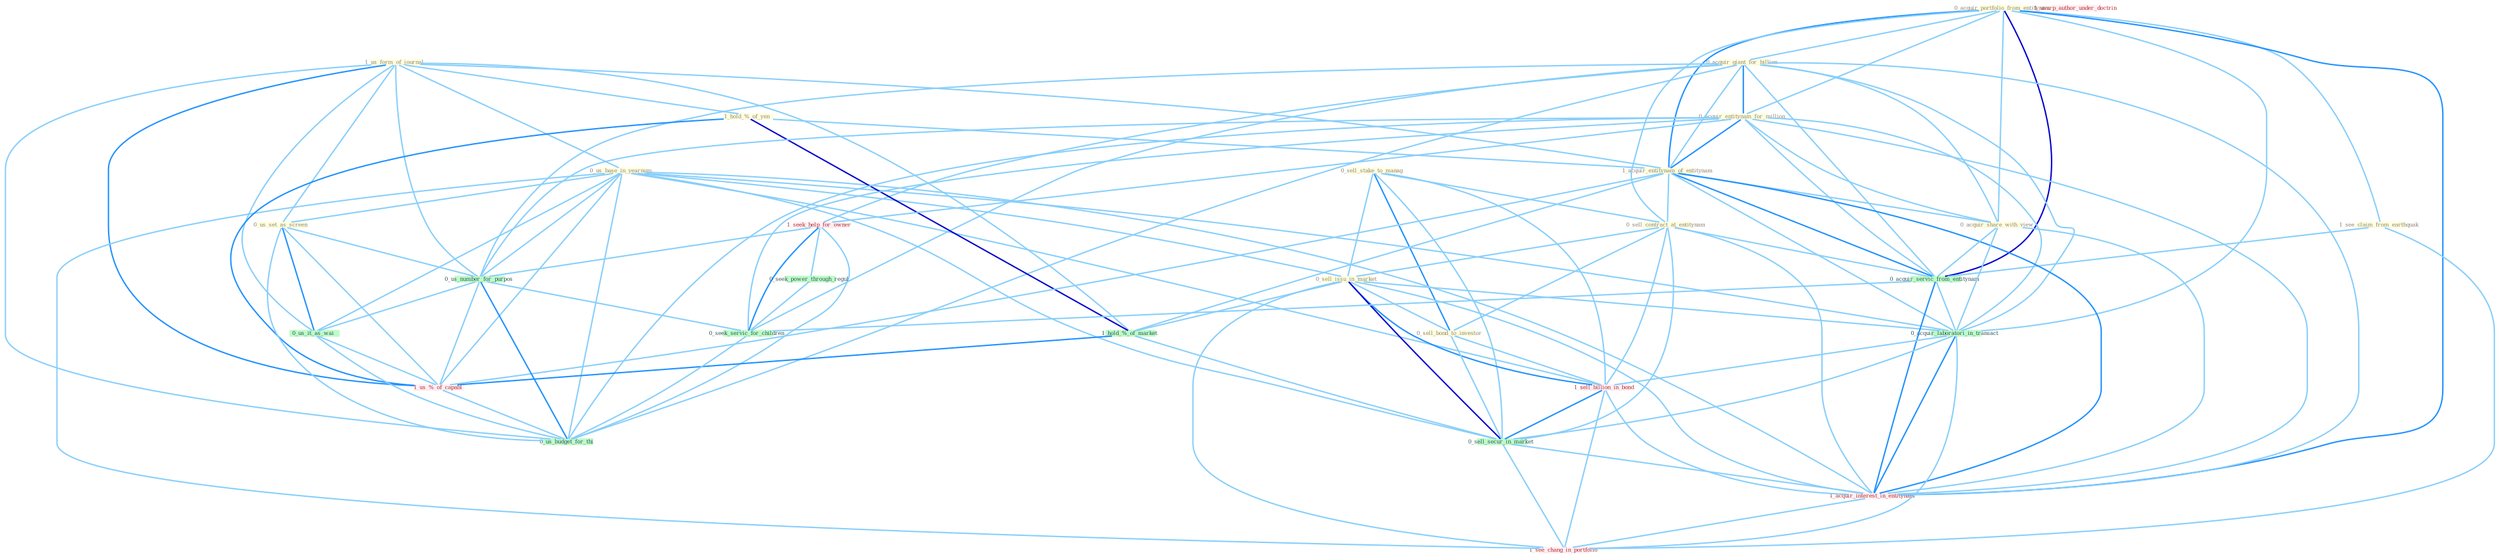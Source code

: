 Graph G{ 
    node
    [shape=polygon,style=filled,width=.5,height=.06,color="#BDFCC9",fixedsize=true,fontsize=4,
    fontcolor="#2f4f4f"];
    {node
    [color="#ffffe0", fontcolor="#8b7d6b"] "1_us_form_of_journal " "0_sell_stake_to_manag " "0_acquir_portfolio_from_entitynam " "0_acquir_giant_for_billion " "0_us_base_in_yearnum " "1_hold_%_of_yen " "0_us_set_as_screen " "0_acquir_entitynam_for_million " "1_see_claim_from_earthquak " "1_acquir_entitynam_of_entitynam " "0_sell_contract_at_entitynam " "0_sell_issu_in_market " "0_acquir_share_with_view " "0_sell_bond_to_investor "}
{node [color="#fff0f5", fontcolor="#b22222"] "1_seek_help_for_owner " "1_sell_billion_in_bond " "1_usurp_author_under_doctrin " "1_us_%_of_capabl " "1_acquir_interest_in_entitynam " "1_see_chang_in_portfolio "}
edge [color="#B0E2FF"];

	"1_us_form_of_journal " -- "0_us_base_in_yearnum " [w="1", color="#87cefa" ];
	"1_us_form_of_journal " -- "1_hold_%_of_yen " [w="1", color="#87cefa" ];
	"1_us_form_of_journal " -- "0_us_set_as_screen " [w="1", color="#87cefa" ];
	"1_us_form_of_journal " -- "1_acquir_entitynam_of_entitynam " [w="1", color="#87cefa" ];
	"1_us_form_of_journal " -- "1_hold_%_of_market " [w="1", color="#87cefa" ];
	"1_us_form_of_journal " -- "0_us_number_for_purpos " [w="1", color="#87cefa" ];
	"1_us_form_of_journal " -- "0_us_it_as_wai " [w="1", color="#87cefa" ];
	"1_us_form_of_journal " -- "1_us_%_of_capabl " [w="2", color="#1e90ff" , len=0.8];
	"1_us_form_of_journal " -- "0_us_budget_for_thi " [w="1", color="#87cefa" ];
	"0_sell_stake_to_manag " -- "0_sell_contract_at_entitynam " [w="1", color="#87cefa" ];
	"0_sell_stake_to_manag " -- "0_sell_issu_in_market " [w="1", color="#87cefa" ];
	"0_sell_stake_to_manag " -- "0_sell_bond_to_investor " [w="2", color="#1e90ff" , len=0.8];
	"0_sell_stake_to_manag " -- "1_sell_billion_in_bond " [w="1", color="#87cefa" ];
	"0_sell_stake_to_manag " -- "0_sell_secur_in_market " [w="1", color="#87cefa" ];
	"0_acquir_portfolio_from_entitynam " -- "0_acquir_giant_for_billion " [w="1", color="#87cefa" ];
	"0_acquir_portfolio_from_entitynam " -- "0_acquir_entitynam_for_million " [w="1", color="#87cefa" ];
	"0_acquir_portfolio_from_entitynam " -- "1_see_claim_from_earthquak " [w="1", color="#87cefa" ];
	"0_acquir_portfolio_from_entitynam " -- "1_acquir_entitynam_of_entitynam " [w="2", color="#1e90ff" , len=0.8];
	"0_acquir_portfolio_from_entitynam " -- "0_sell_contract_at_entitynam " [w="1", color="#87cefa" ];
	"0_acquir_portfolio_from_entitynam " -- "0_acquir_share_with_view " [w="1", color="#87cefa" ];
	"0_acquir_portfolio_from_entitynam " -- "0_acquir_servic_from_entitynam " [w="3", color="#0000cd" , len=0.6];
	"0_acquir_portfolio_from_entitynam " -- "0_acquir_laboratori_in_transact " [w="1", color="#87cefa" ];
	"0_acquir_portfolio_from_entitynam " -- "1_acquir_interest_in_entitynam " [w="2", color="#1e90ff" , len=0.8];
	"0_acquir_giant_for_billion " -- "0_acquir_entitynam_for_million " [w="2", color="#1e90ff" , len=0.8];
	"0_acquir_giant_for_billion " -- "1_acquir_entitynam_of_entitynam " [w="1", color="#87cefa" ];
	"0_acquir_giant_for_billion " -- "0_acquir_share_with_view " [w="1", color="#87cefa" ];
	"0_acquir_giant_for_billion " -- "1_seek_help_for_owner " [w="1", color="#87cefa" ];
	"0_acquir_giant_for_billion " -- "0_acquir_servic_from_entitynam " [w="1", color="#87cefa" ];
	"0_acquir_giant_for_billion " -- "0_us_number_for_purpos " [w="1", color="#87cefa" ];
	"0_acquir_giant_for_billion " -- "0_acquir_laboratori_in_transact " [w="1", color="#87cefa" ];
	"0_acquir_giant_for_billion " -- "1_acquir_interest_in_entitynam " [w="1", color="#87cefa" ];
	"0_acquir_giant_for_billion " -- "0_seek_servic_for_children " [w="1", color="#87cefa" ];
	"0_acquir_giant_for_billion " -- "0_us_budget_for_thi " [w="1", color="#87cefa" ];
	"0_us_base_in_yearnum " -- "0_us_set_as_screen " [w="1", color="#87cefa" ];
	"0_us_base_in_yearnum " -- "0_sell_issu_in_market " [w="1", color="#87cefa" ];
	"0_us_base_in_yearnum " -- "0_us_number_for_purpos " [w="1", color="#87cefa" ];
	"0_us_base_in_yearnum " -- "0_acquir_laboratori_in_transact " [w="1", color="#87cefa" ];
	"0_us_base_in_yearnum " -- "1_sell_billion_in_bond " [w="1", color="#87cefa" ];
	"0_us_base_in_yearnum " -- "0_us_it_as_wai " [w="1", color="#87cefa" ];
	"0_us_base_in_yearnum " -- "1_us_%_of_capabl " [w="1", color="#87cefa" ];
	"0_us_base_in_yearnum " -- "0_sell_secur_in_market " [w="1", color="#87cefa" ];
	"0_us_base_in_yearnum " -- "1_acquir_interest_in_entitynam " [w="1", color="#87cefa" ];
	"0_us_base_in_yearnum " -- "1_see_chang_in_portfolio " [w="1", color="#87cefa" ];
	"0_us_base_in_yearnum " -- "0_us_budget_for_thi " [w="1", color="#87cefa" ];
	"1_hold_%_of_yen " -- "1_acquir_entitynam_of_entitynam " [w="1", color="#87cefa" ];
	"1_hold_%_of_yen " -- "1_hold_%_of_market " [w="3", color="#0000cd" , len=0.6];
	"1_hold_%_of_yen " -- "1_us_%_of_capabl " [w="2", color="#1e90ff" , len=0.8];
	"0_us_set_as_screen " -- "0_us_number_for_purpos " [w="1", color="#87cefa" ];
	"0_us_set_as_screen " -- "0_us_it_as_wai " [w="2", color="#1e90ff" , len=0.8];
	"0_us_set_as_screen " -- "1_us_%_of_capabl " [w="1", color="#87cefa" ];
	"0_us_set_as_screen " -- "0_us_budget_for_thi " [w="1", color="#87cefa" ];
	"0_acquir_entitynam_for_million " -- "1_acquir_entitynam_of_entitynam " [w="2", color="#1e90ff" , len=0.8];
	"0_acquir_entitynam_for_million " -- "0_acquir_share_with_view " [w="1", color="#87cefa" ];
	"0_acquir_entitynam_for_million " -- "1_seek_help_for_owner " [w="1", color="#87cefa" ];
	"0_acquir_entitynam_for_million " -- "0_acquir_servic_from_entitynam " [w="1", color="#87cefa" ];
	"0_acquir_entitynam_for_million " -- "0_us_number_for_purpos " [w="1", color="#87cefa" ];
	"0_acquir_entitynam_for_million " -- "0_acquir_laboratori_in_transact " [w="1", color="#87cefa" ];
	"0_acquir_entitynam_for_million " -- "1_acquir_interest_in_entitynam " [w="1", color="#87cefa" ];
	"0_acquir_entitynam_for_million " -- "0_seek_servic_for_children " [w="1", color="#87cefa" ];
	"0_acquir_entitynam_for_million " -- "0_us_budget_for_thi " [w="1", color="#87cefa" ];
	"1_see_claim_from_earthquak " -- "0_acquir_servic_from_entitynam " [w="1", color="#87cefa" ];
	"1_see_claim_from_earthquak " -- "1_see_chang_in_portfolio " [w="1", color="#87cefa" ];
	"1_acquir_entitynam_of_entitynam " -- "0_sell_contract_at_entitynam " [w="1", color="#87cefa" ];
	"1_acquir_entitynam_of_entitynam " -- "0_acquir_share_with_view " [w="1", color="#87cefa" ];
	"1_acquir_entitynam_of_entitynam " -- "0_acquir_servic_from_entitynam " [w="2", color="#1e90ff" , len=0.8];
	"1_acquir_entitynam_of_entitynam " -- "1_hold_%_of_market " [w="1", color="#87cefa" ];
	"1_acquir_entitynam_of_entitynam " -- "0_acquir_laboratori_in_transact " [w="1", color="#87cefa" ];
	"1_acquir_entitynam_of_entitynam " -- "1_us_%_of_capabl " [w="1", color="#87cefa" ];
	"1_acquir_entitynam_of_entitynam " -- "1_acquir_interest_in_entitynam " [w="2", color="#1e90ff" , len=0.8];
	"0_sell_contract_at_entitynam " -- "0_sell_issu_in_market " [w="1", color="#87cefa" ];
	"0_sell_contract_at_entitynam " -- "0_sell_bond_to_investor " [w="1", color="#87cefa" ];
	"0_sell_contract_at_entitynam " -- "0_acquir_servic_from_entitynam " [w="1", color="#87cefa" ];
	"0_sell_contract_at_entitynam " -- "1_sell_billion_in_bond " [w="1", color="#87cefa" ];
	"0_sell_contract_at_entitynam " -- "0_sell_secur_in_market " [w="1", color="#87cefa" ];
	"0_sell_contract_at_entitynam " -- "1_acquir_interest_in_entitynam " [w="1", color="#87cefa" ];
	"0_sell_issu_in_market " -- "0_sell_bond_to_investor " [w="1", color="#87cefa" ];
	"0_sell_issu_in_market " -- "1_hold_%_of_market " [w="1", color="#87cefa" ];
	"0_sell_issu_in_market " -- "0_acquir_laboratori_in_transact " [w="1", color="#87cefa" ];
	"0_sell_issu_in_market " -- "1_sell_billion_in_bond " [w="2", color="#1e90ff" , len=0.8];
	"0_sell_issu_in_market " -- "0_sell_secur_in_market " [w="3", color="#0000cd" , len=0.6];
	"0_sell_issu_in_market " -- "1_acquir_interest_in_entitynam " [w="1", color="#87cefa" ];
	"0_sell_issu_in_market " -- "1_see_chang_in_portfolio " [w="1", color="#87cefa" ];
	"0_acquir_share_with_view " -- "0_acquir_servic_from_entitynam " [w="1", color="#87cefa" ];
	"0_acquir_share_with_view " -- "0_acquir_laboratori_in_transact " [w="1", color="#87cefa" ];
	"0_acquir_share_with_view " -- "1_acquir_interest_in_entitynam " [w="1", color="#87cefa" ];
	"0_sell_bond_to_investor " -- "1_sell_billion_in_bond " [w="1", color="#87cefa" ];
	"0_sell_bond_to_investor " -- "0_sell_secur_in_market " [w="1", color="#87cefa" ];
	"1_seek_help_for_owner " -- "0_seek_power_through_regul " [w="1", color="#87cefa" ];
	"1_seek_help_for_owner " -- "0_us_number_for_purpos " [w="1", color="#87cefa" ];
	"1_seek_help_for_owner " -- "0_seek_servic_for_children " [w="2", color="#1e90ff" , len=0.8];
	"1_seek_help_for_owner " -- "0_us_budget_for_thi " [w="1", color="#87cefa" ];
	"0_acquir_servic_from_entitynam " -- "0_acquir_laboratori_in_transact " [w="1", color="#87cefa" ];
	"0_acquir_servic_from_entitynam " -- "1_acquir_interest_in_entitynam " [w="2", color="#1e90ff" , len=0.8];
	"0_acquir_servic_from_entitynam " -- "0_seek_servic_for_children " [w="1", color="#87cefa" ];
	"1_hold_%_of_market " -- "1_us_%_of_capabl " [w="2", color="#1e90ff" , len=0.8];
	"1_hold_%_of_market " -- "0_sell_secur_in_market " [w="1", color="#87cefa" ];
	"0_seek_power_through_regul " -- "0_seek_servic_for_children " [w="1", color="#87cefa" ];
	"0_us_number_for_purpos " -- "0_us_it_as_wai " [w="1", color="#87cefa" ];
	"0_us_number_for_purpos " -- "1_us_%_of_capabl " [w="1", color="#87cefa" ];
	"0_us_number_for_purpos " -- "0_seek_servic_for_children " [w="1", color="#87cefa" ];
	"0_us_number_for_purpos " -- "0_us_budget_for_thi " [w="2", color="#1e90ff" , len=0.8];
	"0_acquir_laboratori_in_transact " -- "1_sell_billion_in_bond " [w="1", color="#87cefa" ];
	"0_acquir_laboratori_in_transact " -- "0_sell_secur_in_market " [w="1", color="#87cefa" ];
	"0_acquir_laboratori_in_transact " -- "1_acquir_interest_in_entitynam " [w="2", color="#1e90ff" , len=0.8];
	"0_acquir_laboratori_in_transact " -- "1_see_chang_in_portfolio " [w="1", color="#87cefa" ];
	"1_sell_billion_in_bond " -- "0_sell_secur_in_market " [w="2", color="#1e90ff" , len=0.8];
	"1_sell_billion_in_bond " -- "1_acquir_interest_in_entitynam " [w="1", color="#87cefa" ];
	"1_sell_billion_in_bond " -- "1_see_chang_in_portfolio " [w="1", color="#87cefa" ];
	"0_us_it_as_wai " -- "1_us_%_of_capabl " [w="1", color="#87cefa" ];
	"0_us_it_as_wai " -- "0_us_budget_for_thi " [w="1", color="#87cefa" ];
	"1_us_%_of_capabl " -- "0_us_budget_for_thi " [w="1", color="#87cefa" ];
	"0_sell_secur_in_market " -- "1_acquir_interest_in_entitynam " [w="1", color="#87cefa" ];
	"0_sell_secur_in_market " -- "1_see_chang_in_portfolio " [w="1", color="#87cefa" ];
	"1_acquir_interest_in_entitynam " -- "1_see_chang_in_portfolio " [w="1", color="#87cefa" ];
	"0_seek_servic_for_children " -- "0_us_budget_for_thi " [w="1", color="#87cefa" ];
}